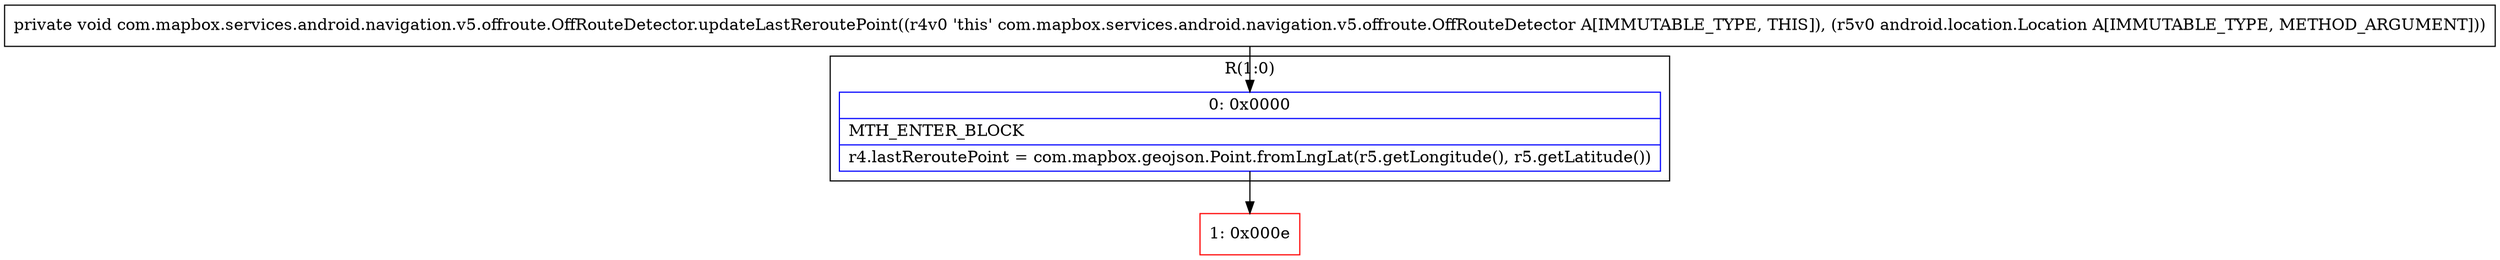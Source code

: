 digraph "CFG forcom.mapbox.services.android.navigation.v5.offroute.OffRouteDetector.updateLastReroutePoint(Landroid\/location\/Location;)V" {
subgraph cluster_Region_1382305386 {
label = "R(1:0)";
node [shape=record,color=blue];
Node_0 [shape=record,label="{0\:\ 0x0000|MTH_ENTER_BLOCK\l|r4.lastReroutePoint = com.mapbox.geojson.Point.fromLngLat(r5.getLongitude(), r5.getLatitude())\l}"];
}
Node_1 [shape=record,color=red,label="{1\:\ 0x000e}"];
MethodNode[shape=record,label="{private void com.mapbox.services.android.navigation.v5.offroute.OffRouteDetector.updateLastReroutePoint((r4v0 'this' com.mapbox.services.android.navigation.v5.offroute.OffRouteDetector A[IMMUTABLE_TYPE, THIS]), (r5v0 android.location.Location A[IMMUTABLE_TYPE, METHOD_ARGUMENT])) }"];
MethodNode -> Node_0;
Node_0 -> Node_1;
}

